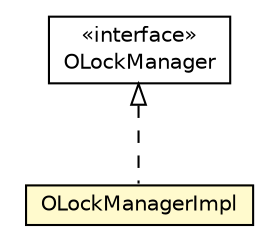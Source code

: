 #!/usr/local/bin/dot
#
# Class diagram 
# Generated by UMLGraph version R5_6-24-gf6e263 (http://www.umlgraph.org/)
#

digraph G {
	edge [fontname="Helvetica",fontsize=10,labelfontname="Helvetica",labelfontsize=10];
	node [fontname="Helvetica",fontsize=10,shape=plaintext];
	nodesep=0.25;
	ranksep=0.5;
	// com.orientechnologies.orient.server.distributed.impl.lock.OLockManager
	c4471189 [label=<<table title="com.orientechnologies.orient.server.distributed.impl.lock.OLockManager" border="0" cellborder="1" cellspacing="0" cellpadding="2" port="p" href="./OLockManager.html">
		<tr><td><table border="0" cellspacing="0" cellpadding="1">
<tr><td align="center" balign="center"> &#171;interface&#187; </td></tr>
<tr><td align="center" balign="center"> OLockManager </td></tr>
		</table></td></tr>
		</table>>, URL="./OLockManager.html", fontname="Helvetica", fontcolor="black", fontsize=10.0];
	// com.orientechnologies.orient.server.distributed.impl.lock.OLockManagerImpl
	c4471194 [label=<<table title="com.orientechnologies.orient.server.distributed.impl.lock.OLockManagerImpl" border="0" cellborder="1" cellspacing="0" cellpadding="2" port="p" bgcolor="lemonChiffon" href="./OLockManagerImpl.html">
		<tr><td><table border="0" cellspacing="0" cellpadding="1">
<tr><td align="center" balign="center"> OLockManagerImpl </td></tr>
		</table></td></tr>
		</table>>, URL="./OLockManagerImpl.html", fontname="Helvetica", fontcolor="black", fontsize=10.0];
	//com.orientechnologies.orient.server.distributed.impl.lock.OLockManagerImpl implements com.orientechnologies.orient.server.distributed.impl.lock.OLockManager
	c4471189:p -> c4471194:p [dir=back,arrowtail=empty,style=dashed];
}


